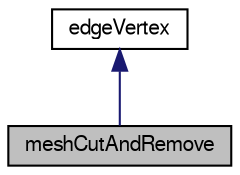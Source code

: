 digraph "meshCutAndRemove"
{
  bgcolor="transparent";
  edge [fontname="FreeSans",fontsize="10",labelfontname="FreeSans",labelfontsize="10"];
  node [fontname="FreeSans",fontsize="10",shape=record];
  Node2 [label="meshCutAndRemove",height=0.2,width=0.4,color="black", fillcolor="grey75", style="filled", fontcolor="black"];
  Node3 -> Node2 [dir="back",color="midnightblue",fontsize="10",style="solid",fontname="FreeSans"];
  Node3 [label="edgeVertex",height=0.2,width=0.4,color="black",URL="$a21494.html",tooltip="Combines edge or vertex in single label. Used to specify cuts across cell circumference. "];
}
